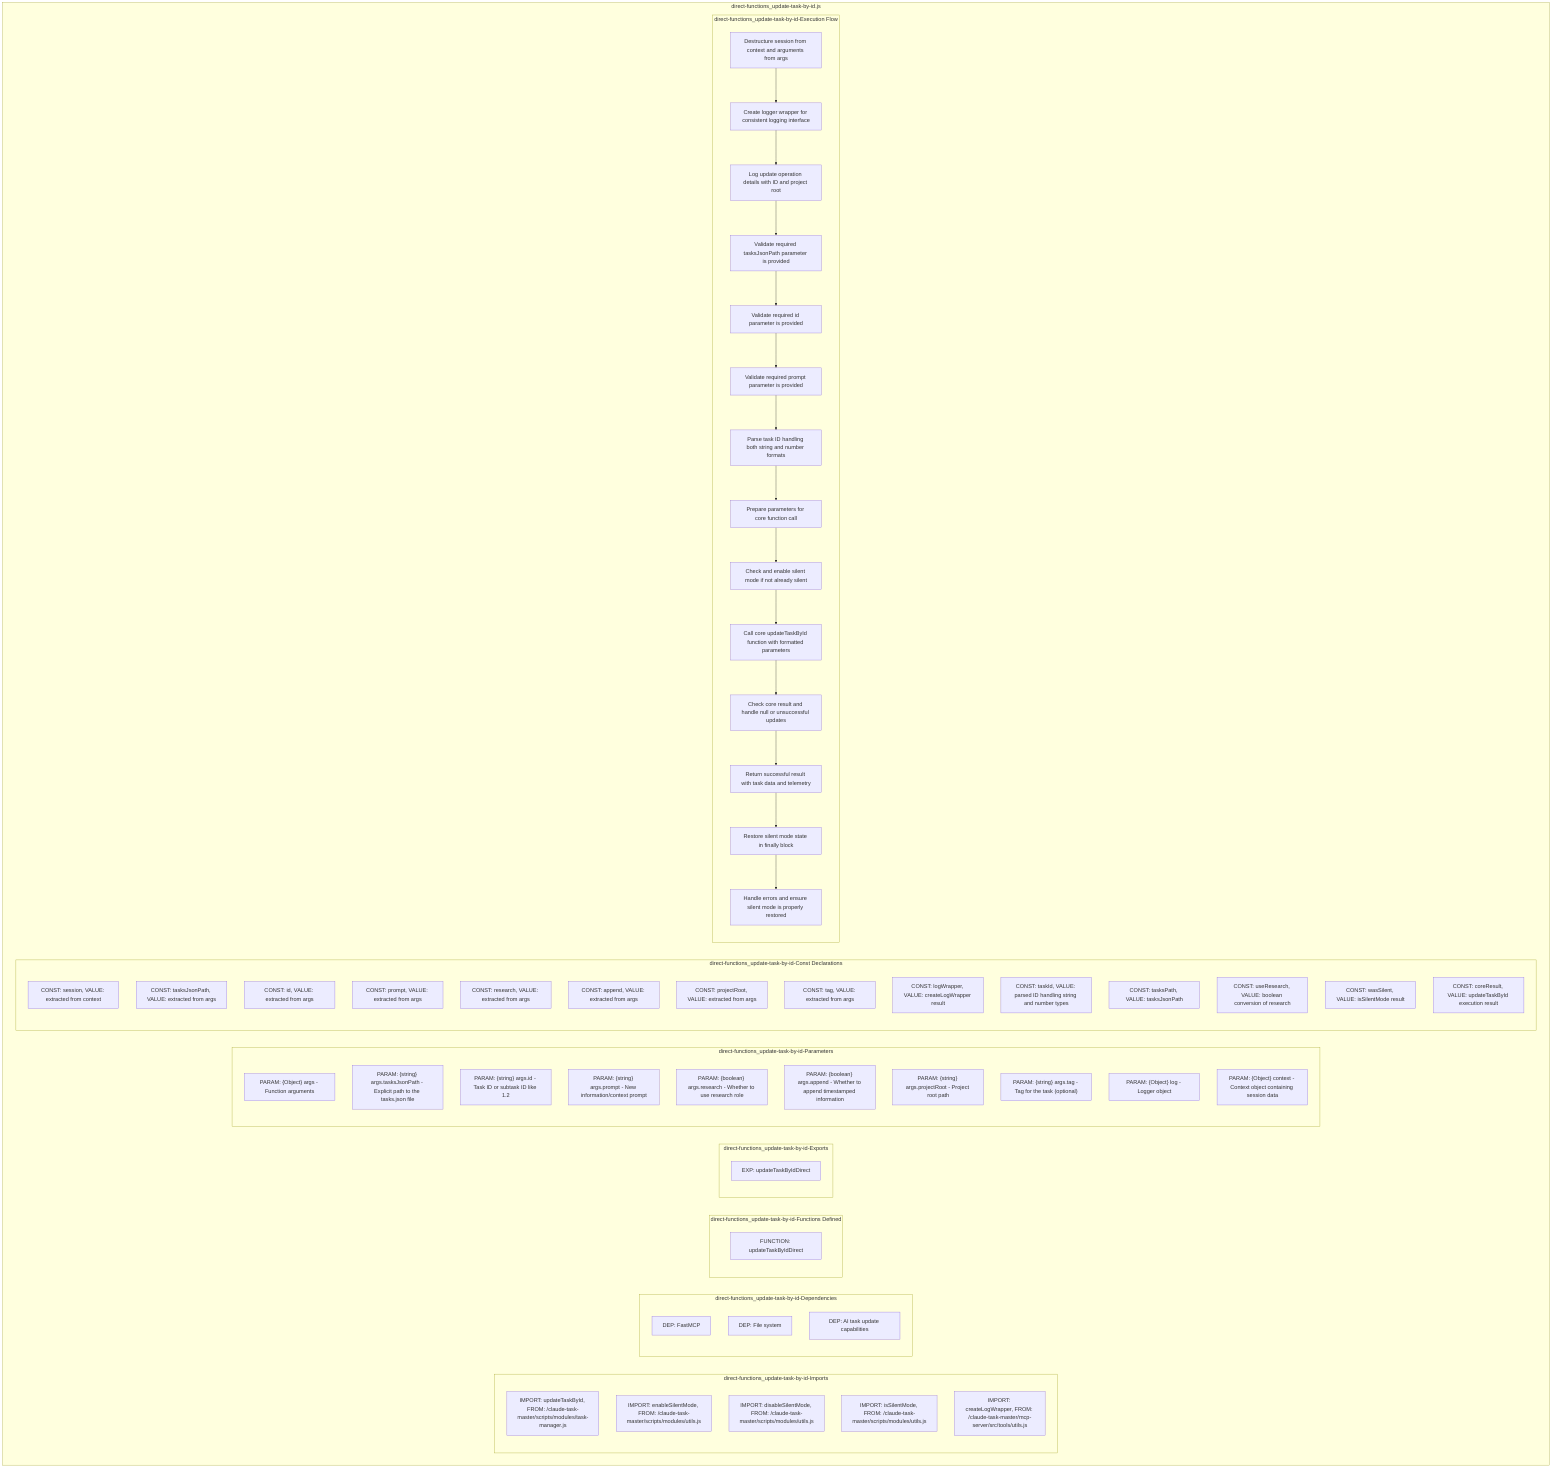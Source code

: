 flowchart TB
    subgraph updateTaskByIdImports["direct-functions_update-task-by-id-Imports"]
        I1["IMPORT: updateTaskById, FROM: /claude-task-master/scripts/modules/task-manager.js"]
        I2["IMPORT: enableSilentMode, FROM: /claude-task-master/scripts/modules/utils.js"]
        I3["IMPORT: disableSilentMode, FROM: /claude-task-master/scripts/modules/utils.js"]
        I4["IMPORT: isSilentMode, FROM: /claude-task-master/scripts/modules/utils.js"]
        I5["IMPORT: createLogWrapper, FROM: /claude-task-master/mcp-server/src/tools/utils.js"]
    end
    
    subgraph updateTaskByIdDependencies["direct-functions_update-task-by-id-Dependencies"]
        D1["DEP: FastMCP"]
        D2["DEP: File system"]
        D3["DEP: AI task update capabilities"]
    end
    
    subgraph updateTaskByIdFunctionsDefined["direct-functions_update-task-by-id-Functions Defined"]
        FU1["FUNCTION: updateTaskByIdDirect"]
    end
    
    subgraph updateTaskByIdExports["direct-functions_update-task-by-id-Exports"]
        E1["EXP: updateTaskByIdDirect"]
    end
    
    subgraph updateTaskByIdParameters["direct-functions_update-task-by-id-Parameters"]
        P1["PARAM: {Object} args - Function arguments"]
        P2["PARAM: {string} args.tasksJsonPath - Explicit path to the tasks.json file"]
        P3["PARAM: {string} args.id - Task ID or subtask ID like 1.2"]
        P4["PARAM: {string} args.prompt - New information/context prompt"]
        P5["PARAM: {boolean} args.research - Whether to use research role"]
        P6["PARAM: {boolean} args.append - Whether to append timestamped information"]
        P7["PARAM: {string} args.projectRoot - Project root path"]
        P8["PARAM: {string} args.tag - Tag for the task (optional)"]
        P9["PARAM: {Object} log - Logger object"]
        P10["PARAM: {Object} context - Context object containing session data"]
    end
    
    subgraph updateTaskByIdConstants["direct-functions_update-task-by-id-Const Declarations"]
        C1["CONST: session, VALUE: extracted from context"]
        C2["CONST: tasksJsonPath, VALUE: extracted from args"]
        C3["CONST: id, VALUE: extracted from args"]
        C4["CONST: prompt, VALUE: extracted from args"]
        C5["CONST: research, VALUE: extracted from args"]
        C6["CONST: append, VALUE: extracted from args"]
        C7["CONST: projectRoot, VALUE: extracted from args"]
        C8["CONST: tag, VALUE: extracted from args"]
        C9["CONST: logWrapper, VALUE: createLogWrapper result"]
        C10["CONST: taskId, VALUE: parsed ID handling string and number types"]
        C11["CONST: tasksPath, VALUE: tasksJsonPath"]
        C12["CONST: useResearch, VALUE: boolean conversion of research"]
        C13["CONST: wasSilent, VALUE: isSilentMode result"]
        C14["CONST: coreResult, VALUE: updateTaskById execution result"]
    end
    
    subgraph updateTaskByIdExecutionFlow["direct-functions_update-task-by-id-Execution Flow"]
        FL1["Destructure session from context and arguments from args"]
        FL2["Create logger wrapper for consistent logging interface"]
        FL3["Log update operation details with ID and project root"]
        FL4["Validate required tasksJsonPath parameter is provided"]
        FL5["Validate required id parameter is provided"]
        FL6["Validate required prompt parameter is provided"]
        FL7["Parse task ID handling both string and number formats"]
        FL8["Prepare parameters for core function call"]
        FL9["Check and enable silent mode if not already silent"]
        FL10["Call core updateTaskById function with formatted parameters"]
        FL11["Check core result and handle null or unsuccessful updates"]
        FL12["Return successful result with task data and telemetry"]
        FL13["Restore silent mode state in finally block"]
        FL14["Handle errors and ensure silent mode is properly restored"]
    end
    
    subgraph updateTaskById["direct-functions_update-task-by-id.js"]
        updateTaskByIdImports
        updateTaskByIdDependencies
        updateTaskByIdFunctionsDefined
        updateTaskByIdExports
        updateTaskByIdParameters
        updateTaskByIdConstants
        updateTaskByIdExecutionFlow
    end
    
    FL1 --> FL2
    FL2 --> FL3
    FL3 --> FL4
    FL4 --> FL5
    FL5 --> FL6
    FL6 --> FL7
    FL7 --> FL8
    FL8 --> FL9
    FL9 --> FL10
    FL10 --> FL11
    FL11 --> FL12
    FL12 --> FL13
    FL13 --> FL14